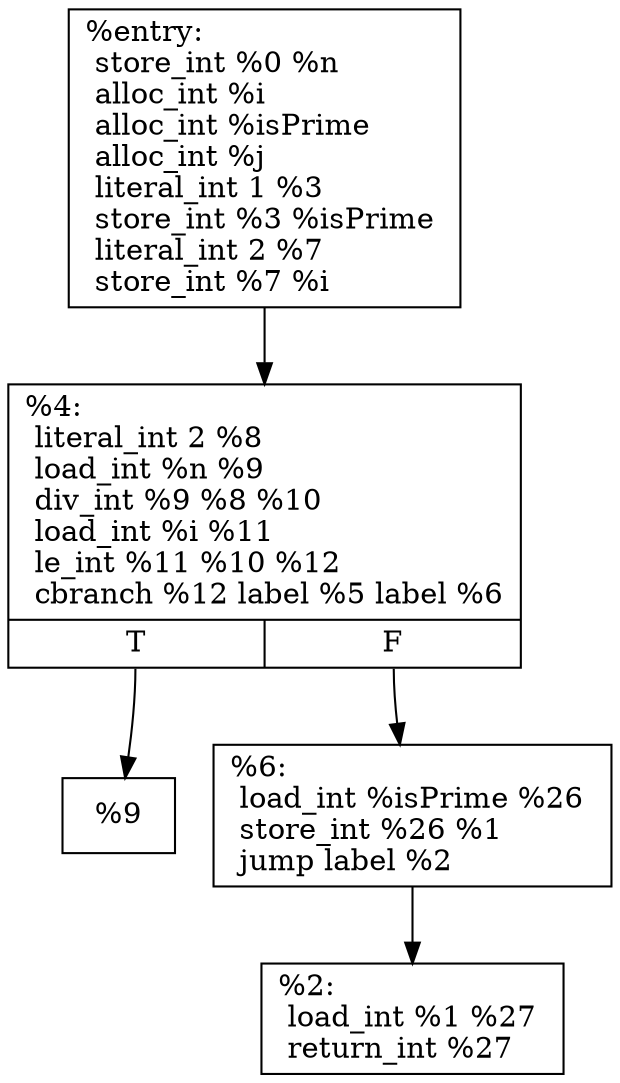 digraph g {
	node [shape=record]
	"%entry" [label="{%entry:\l	  store_int %0 %n \l	  alloc_int %i \l	  alloc_int %isPrime \l	  alloc_int %j \l	  literal_int 1 %3 \l	  store_int %3 %isPrime \l	  literal_int 2 %7 \l	  store_int %7 %i \l	}"]
	"%entry" -> "%4"
	"%4" [label="{%4:\l	  literal_int 2 %8 \l	  load_int %n %9 \l	  div_int %9 %8 %10 \l	  load_int %i %11 \l	  le_int %11 %10 %12 \l	  cbranch %12 label %5 label %6\l	|{<f0>T|<f1>F}}"]
	"%4":f0 -> "%5"
	"%4":f1 -> "%6"
	"%6" [label="{%6:\l	  load_int %isPrime %26 \l	  store_int %26 %1 \l	  jump label %2\l	}"]
	"%6" -> "%2"
	"%2" [label="{%2:\l	  load_int %1 %27 \l	  return_int %27\l	}"]
}

